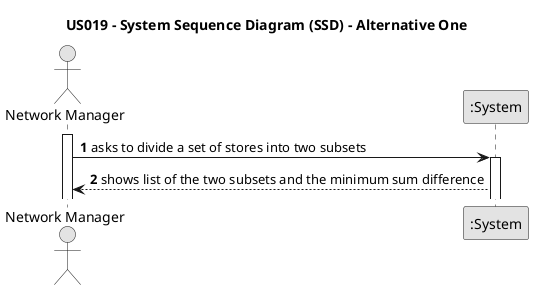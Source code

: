 @startuml
skinparam monochrome true
skinparam packageStyle rectangle
skinparam shadowing false

title US019 - System Sequence Diagram (SSD) - Alternative One

autonumber

actor "Network Manager" as NetworkManager
participant ":System" as System

activate NetworkManager

    NetworkManager -> System : asks to divide a set of stores into two subsets
    activate System

    System --> NetworkManager : shows list of the two subsets and the minimum sum difference

@enduml